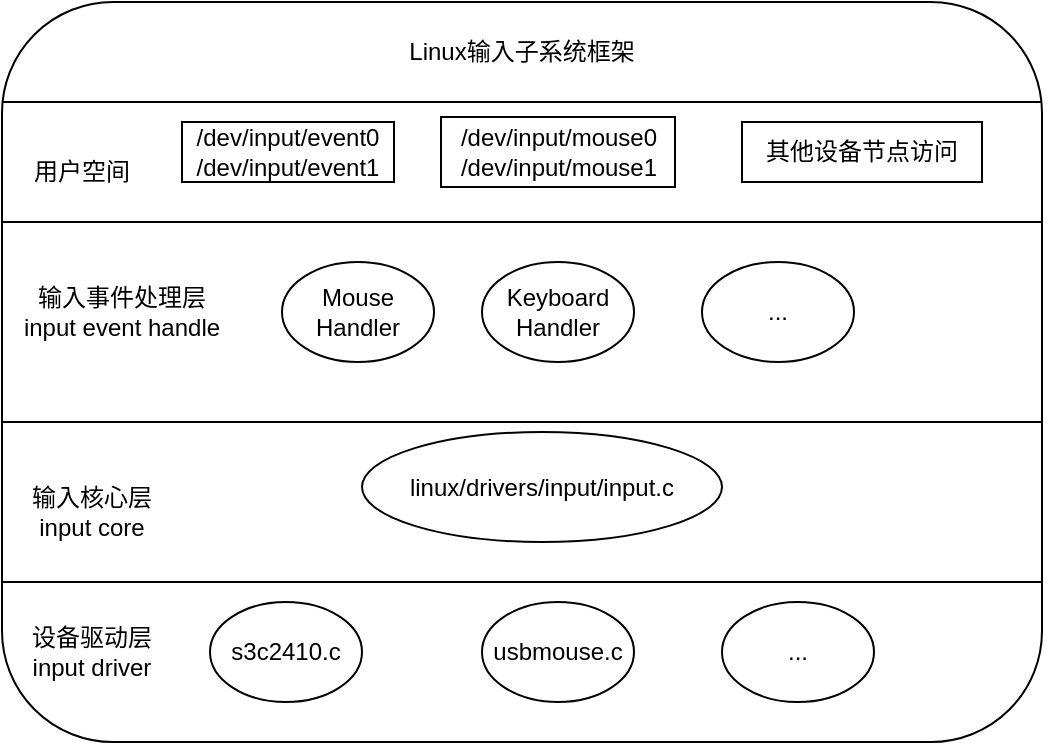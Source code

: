 <mxfile>
    <diagram id="tN3ykWxm8A8LB40Cs75j" name="第 1 页">
        <mxGraphModel dx="1034" dy="529" grid="1" gridSize="10" guides="1" tooltips="1" connect="1" arrows="1" fold="1" page="1" pageScale="1" pageWidth="827" pageHeight="1169" math="0" shadow="0">
            <root>
                <mxCell id="0"/>
                <mxCell id="1" parent="0"/>
                <mxCell id="2" value="" style="rounded=1;whiteSpace=wrap;html=1;movable=0;resizable=0;rotatable=0;deletable=0;editable=0;connectable=0;" vertex="1" parent="1">
                    <mxGeometry x="190" y="70" width="520" height="370" as="geometry"/>
                </mxCell>
                <mxCell id="3" value="Linux输入子系统框架" style="text;strokeColor=none;align=center;fillColor=none;html=1;verticalAlign=middle;whiteSpace=wrap;rounded=0;movable=0;resizable=0;rotatable=0;deletable=0;editable=0;connectable=0;" vertex="1" parent="1">
                    <mxGeometry x="340" y="80" width="220" height="30" as="geometry"/>
                </mxCell>
                <mxCell id="6" value="" style="endArrow=none;html=1;movable=0;resizable=0;rotatable=0;deletable=0;editable=0;connectable=0;" edge="1" parent="1">
                    <mxGeometry width="50" height="50" relative="1" as="geometry">
                        <mxPoint x="190" y="120" as="sourcePoint"/>
                        <mxPoint x="710" y="120" as="targetPoint"/>
                    </mxGeometry>
                </mxCell>
                <mxCell id="8" value="" style="endArrow=none;html=1;movable=0;resizable=0;rotatable=0;deletable=0;editable=0;connectable=0;" edge="1" parent="1">
                    <mxGeometry width="50" height="50" relative="1" as="geometry">
                        <mxPoint x="190" y="180" as="sourcePoint"/>
                        <mxPoint x="710" y="180" as="targetPoint"/>
                    </mxGeometry>
                </mxCell>
                <mxCell id="9" value="" style="endArrow=none;html=1;movable=0;resizable=0;rotatable=0;deletable=0;editable=0;connectable=0;" edge="1" parent="1">
                    <mxGeometry width="50" height="50" relative="1" as="geometry">
                        <mxPoint x="190" y="280" as="sourcePoint"/>
                        <mxPoint x="710" y="280" as="targetPoint"/>
                    </mxGeometry>
                </mxCell>
                <mxCell id="10" value="" style="endArrow=none;html=1;movable=0;resizable=0;rotatable=0;deletable=0;editable=0;connectable=0;" edge="1" parent="1">
                    <mxGeometry width="50" height="50" relative="1" as="geometry">
                        <mxPoint x="190" y="360" as="sourcePoint"/>
                        <mxPoint x="710" y="360" as="targetPoint"/>
                    </mxGeometry>
                </mxCell>
                <mxCell id="11" value="用户空间" style="text;strokeColor=none;align=center;fillColor=none;html=1;verticalAlign=middle;whiteSpace=wrap;rounded=0;rotation=0;movable=0;resizable=0;rotatable=0;deletable=0;editable=0;connectable=0;" vertex="1" parent="1">
                    <mxGeometry x="200" y="140" width="60" height="30" as="geometry"/>
                </mxCell>
                <mxCell id="12" value="输入事件处理层&lt;br&gt;input event handle" style="text;strokeColor=none;align=center;fillColor=none;html=1;verticalAlign=middle;whiteSpace=wrap;rounded=0;movable=0;resizable=0;rotatable=0;deletable=0;editable=0;connectable=0;" vertex="1" parent="1">
                    <mxGeometry x="190" y="200" width="120" height="50" as="geometry"/>
                </mxCell>
                <mxCell id="13" value="输入核心层&lt;br&gt;input core" style="text;strokeColor=none;align=center;fillColor=none;html=1;verticalAlign=middle;whiteSpace=wrap;rounded=0;movable=0;resizable=0;rotatable=0;deletable=0;editable=0;connectable=0;" vertex="1" parent="1">
                    <mxGeometry x="200" y="310" width="70" height="30" as="geometry"/>
                </mxCell>
                <mxCell id="14" value="设备驱动层&lt;br&gt;input driver" style="text;strokeColor=none;align=center;fillColor=none;html=1;verticalAlign=middle;whiteSpace=wrap;rounded=0;movable=0;resizable=0;rotatable=0;deletable=0;editable=0;connectable=0;" vertex="1" parent="1">
                    <mxGeometry x="200" y="370" width="70" height="50" as="geometry"/>
                </mxCell>
                <mxCell id="17" value="linux/drivers/input/input.c" style="ellipse;whiteSpace=wrap;html=1;movable=0;resizable=0;rotatable=0;deletable=0;editable=0;connectable=0;" vertex="1" parent="1">
                    <mxGeometry x="370" y="285" width="180" height="55" as="geometry"/>
                </mxCell>
                <mxCell id="19" value="s3c2410.c" style="ellipse;whiteSpace=wrap;html=1;movable=0;resizable=0;rotatable=0;deletable=0;editable=0;connectable=0;" vertex="1" parent="1">
                    <mxGeometry x="294" y="370" width="76" height="50" as="geometry"/>
                </mxCell>
                <mxCell id="21" value="usbmouse.c" style="ellipse;whiteSpace=wrap;html=1;movable=0;resizable=0;rotatable=0;deletable=0;editable=0;connectable=0;" vertex="1" parent="1">
                    <mxGeometry x="430" y="370" width="76" height="50" as="geometry"/>
                </mxCell>
                <mxCell id="22" value="..." style="ellipse;whiteSpace=wrap;html=1;movable=0;resizable=0;rotatable=0;deletable=0;editable=0;connectable=0;" vertex="1" parent="1">
                    <mxGeometry x="550" y="370" width="76" height="50" as="geometry"/>
                </mxCell>
                <mxCell id="23" value="Mouse Handler" style="ellipse;whiteSpace=wrap;html=1;movable=0;resizable=0;rotatable=0;deletable=0;editable=0;connectable=0;" vertex="1" parent="1">
                    <mxGeometry x="330" y="200" width="76" height="50" as="geometry"/>
                </mxCell>
                <mxCell id="24" value="Keyboard Handler" style="ellipse;whiteSpace=wrap;html=1;movable=0;resizable=0;rotatable=0;deletable=0;editable=0;connectable=0;" vertex="1" parent="1">
                    <mxGeometry x="430" y="200" width="76" height="50" as="geometry"/>
                </mxCell>
                <mxCell id="25" value="..." style="ellipse;whiteSpace=wrap;html=1;movable=0;resizable=0;rotatable=0;deletable=0;editable=0;connectable=0;" vertex="1" parent="1">
                    <mxGeometry x="540" y="200" width="76" height="50" as="geometry"/>
                </mxCell>
                <mxCell id="26" value="/dev/input/event0&lt;br&gt;/dev/input/event1" style="rounded=0;whiteSpace=wrap;html=1;movable=0;resizable=0;rotatable=0;deletable=0;editable=0;connectable=0;" vertex="1" parent="1">
                    <mxGeometry x="280" y="130" width="106" height="30" as="geometry"/>
                </mxCell>
                <mxCell id="27" value="/dev/input/mouse0&lt;br&gt;/dev/input/mouse1" style="rounded=0;whiteSpace=wrap;html=1;movable=0;resizable=0;rotatable=0;deletable=0;editable=0;connectable=0;" vertex="1" parent="1">
                    <mxGeometry x="409.5" y="127.5" width="117" height="35" as="geometry"/>
                </mxCell>
                <mxCell id="28" value="其他设备节点访问" style="rounded=0;whiteSpace=wrap;html=1;movable=0;resizable=0;rotatable=0;deletable=0;editable=0;connectable=0;" vertex="1" parent="1">
                    <mxGeometry x="560" y="130" width="120" height="30" as="geometry"/>
                </mxCell>
            </root>
        </mxGraphModel>
    </diagram>
</mxfile>